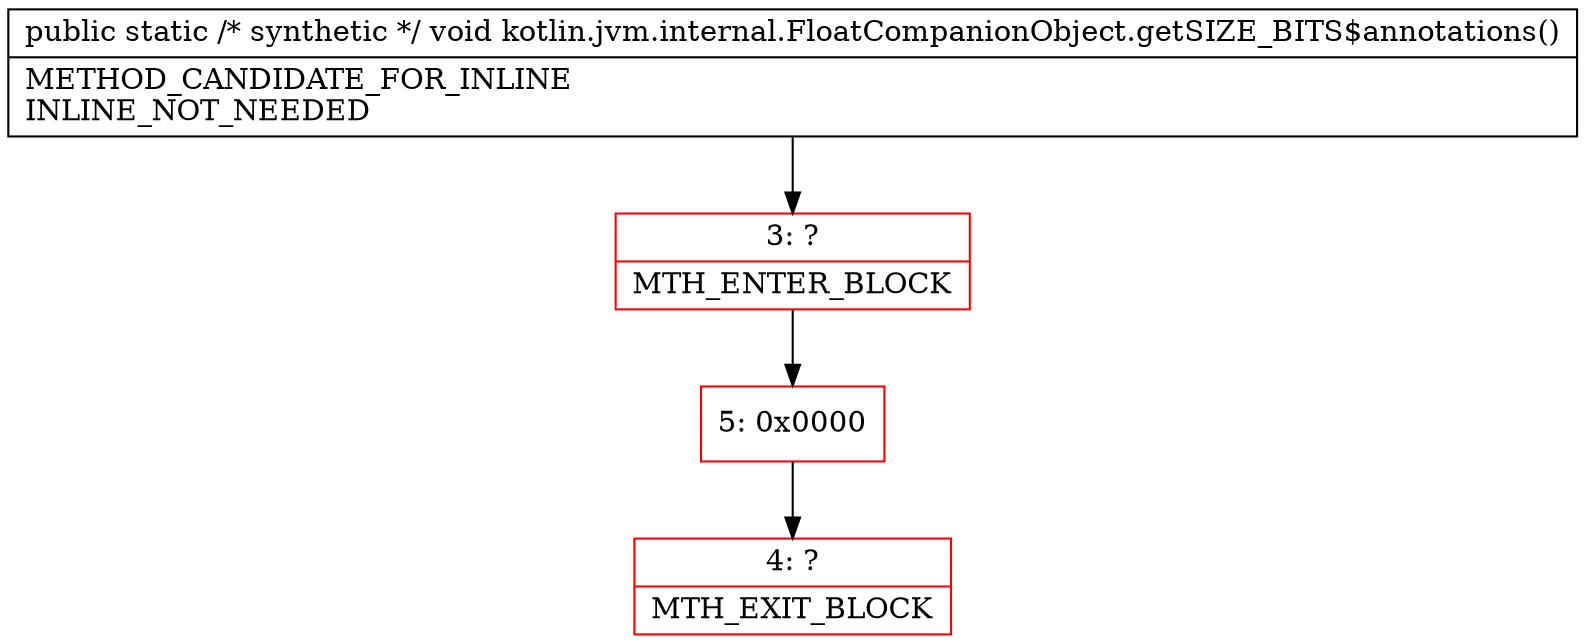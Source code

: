 digraph "CFG forkotlin.jvm.internal.FloatCompanionObject.getSIZE_BITS$annotations()V" {
subgraph cluster_Region_1041386147 {
label = "R(0)";
node [shape=record,color=blue];
}
Node_3 [shape=record,color=red,label="{3\:\ ?|MTH_ENTER_BLOCK\l}"];
Node_5 [shape=record,color=red,label="{5\:\ 0x0000}"];
Node_4 [shape=record,color=red,label="{4\:\ ?|MTH_EXIT_BLOCK\l}"];
MethodNode[shape=record,label="{public static \/* synthetic *\/ void kotlin.jvm.internal.FloatCompanionObject.getSIZE_BITS$annotations()  | METHOD_CANDIDATE_FOR_INLINE\lINLINE_NOT_NEEDED\l}"];
MethodNode -> Node_3;Node_3 -> Node_5;
Node_5 -> Node_4;
}

